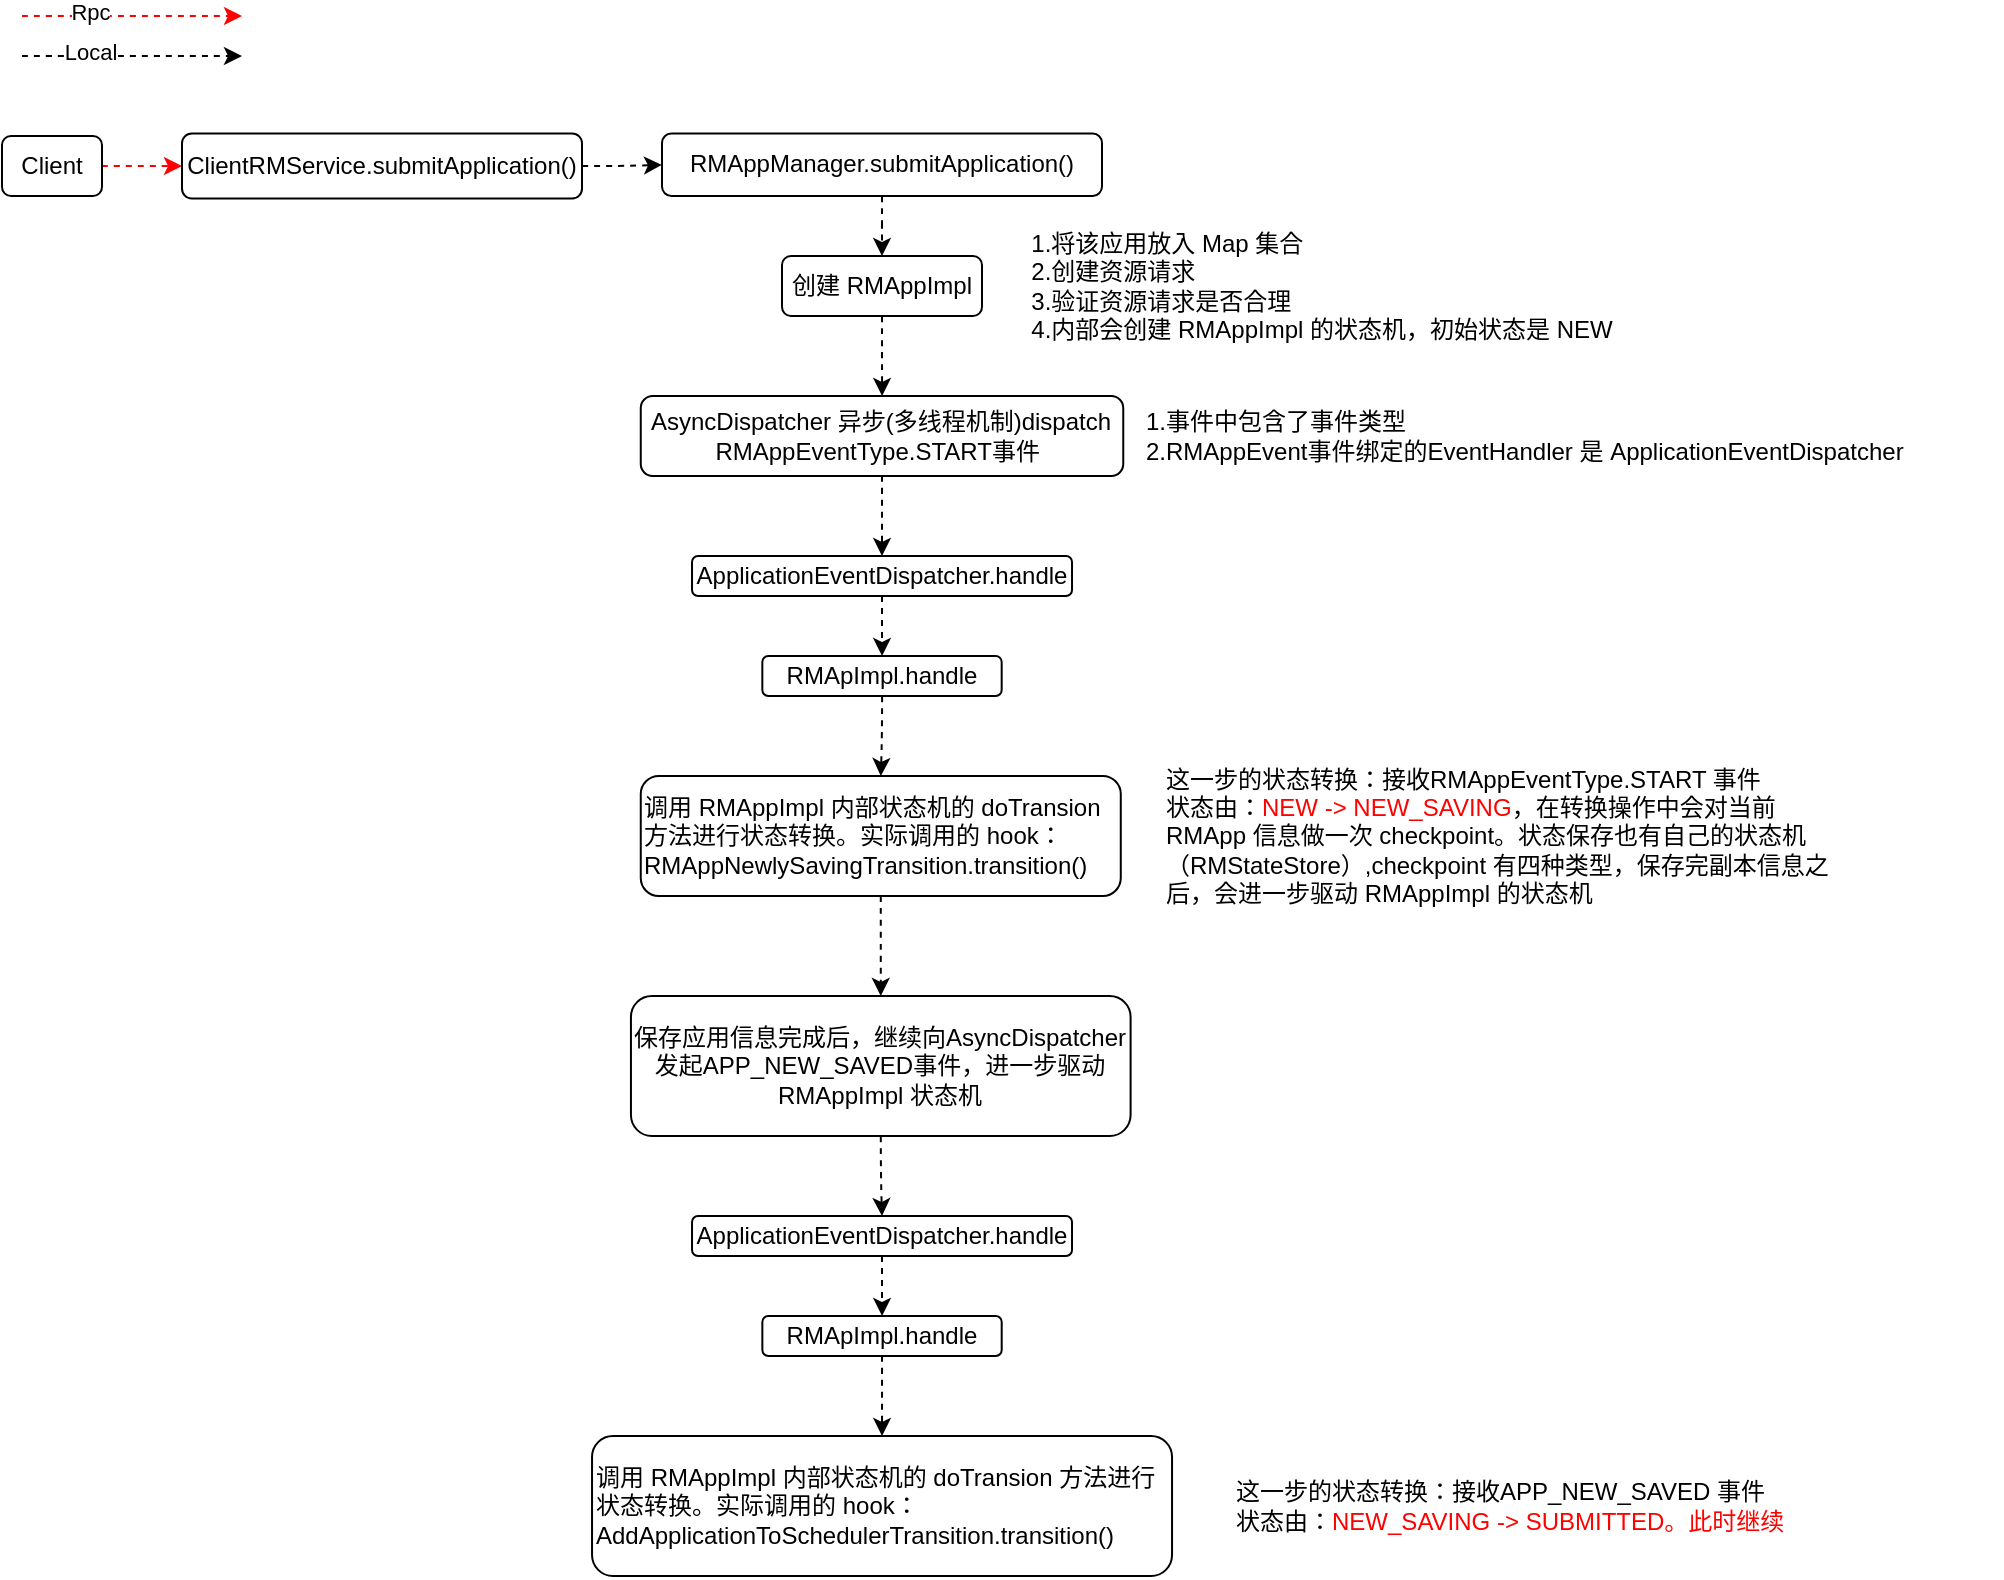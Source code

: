 <mxfile version="13.10.4" type="github" pages="2">
  <diagram id="ADyf2BumLdzopdTtbGqv" name="Page-1">
    <mxGraphModel dx="783" dy="431" grid="1" gridSize="10" guides="1" tooltips="1" connect="1" arrows="1" fold="1" page="1" pageScale="1" pageWidth="827" pageHeight="1169" math="0" shadow="0">
      <root>
        <mxCell id="0" />
        <mxCell id="1" parent="0" />
        <mxCell id="yNt7iZRtLh1xZD_xEbhY-1" value="" style="endArrow=classic;html=1;dashed=1;strokeColor=#FF0000;curved=1;" parent="1" edge="1">
          <mxGeometry width="50" height="50" relative="1" as="geometry">
            <mxPoint x="60" y="60" as="sourcePoint" />
            <mxPoint x="170" y="60" as="targetPoint" />
          </mxGeometry>
        </mxCell>
        <mxCell id="yNt7iZRtLh1xZD_xEbhY-4" value="Rpc" style="edgeLabel;html=1;align=center;verticalAlign=middle;resizable=0;points=[];" parent="yNt7iZRtLh1xZD_xEbhY-1" vertex="1" connectable="0">
          <mxGeometry x="-0.382" y="2" relative="1" as="geometry">
            <mxPoint as="offset" />
          </mxGeometry>
        </mxCell>
        <mxCell id="yNt7iZRtLh1xZD_xEbhY-8" style="edgeStyle=orthogonalEdgeStyle;curved=1;orthogonalLoop=1;jettySize=auto;html=1;exitX=1;exitY=0.5;exitDx=0;exitDy=0;entryX=0;entryY=0.5;entryDx=0;entryDy=0;dashed=1;strokeColor=#FF0000;" parent="1" source="yNt7iZRtLh1xZD_xEbhY-2" target="yNt7iZRtLh1xZD_xEbhY-3" edge="1">
          <mxGeometry relative="1" as="geometry" />
        </mxCell>
        <mxCell id="yNt7iZRtLh1xZD_xEbhY-2" value="Client" style="rounded=1;whiteSpace=wrap;html=1;" parent="1" vertex="1">
          <mxGeometry x="50" y="120" width="50" height="30" as="geometry" />
        </mxCell>
        <mxCell id="yNt7iZRtLh1xZD_xEbhY-10" style="edgeStyle=orthogonalEdgeStyle;curved=1;orthogonalLoop=1;jettySize=auto;html=1;dashed=1;strokeColor=#000000;" parent="1" source="yNt7iZRtLh1xZD_xEbhY-3" target="yNt7iZRtLh1xZD_xEbhY-11" edge="1">
          <mxGeometry relative="1" as="geometry">
            <mxPoint x="500" y="135" as="targetPoint" />
          </mxGeometry>
        </mxCell>
        <mxCell id="yNt7iZRtLh1xZD_xEbhY-3" value="ClientRMService.submitApplication()" style="rounded=1;whiteSpace=wrap;html=1;" parent="1" vertex="1">
          <mxGeometry x="140" y="118.75" width="200" height="32.5" as="geometry" />
        </mxCell>
        <mxCell id="yNt7iZRtLh1xZD_xEbhY-6" value="" style="endArrow=classic;html=1;dashed=1;curved=1;" parent="1" edge="1">
          <mxGeometry width="50" height="50" relative="1" as="geometry">
            <mxPoint x="60" y="80" as="sourcePoint" />
            <mxPoint x="170" y="80" as="targetPoint" />
          </mxGeometry>
        </mxCell>
        <mxCell id="yNt7iZRtLh1xZD_xEbhY-7" value="Local" style="edgeLabel;html=1;align=center;verticalAlign=middle;resizable=0;points=[];" parent="yNt7iZRtLh1xZD_xEbhY-6" vertex="1" connectable="0">
          <mxGeometry x="-0.382" y="2" relative="1" as="geometry">
            <mxPoint as="offset" />
          </mxGeometry>
        </mxCell>
        <mxCell id="yNt7iZRtLh1xZD_xEbhY-12" style="edgeStyle=orthogonalEdgeStyle;curved=1;orthogonalLoop=1;jettySize=auto;html=1;dashed=1;strokeColor=#000000;" parent="1" source="yNt7iZRtLh1xZD_xEbhY-11" target="yNt7iZRtLh1xZD_xEbhY-13" edge="1">
          <mxGeometry relative="1" as="geometry">
            <mxPoint x="490" y="220" as="targetPoint" />
          </mxGeometry>
        </mxCell>
        <mxCell id="yNt7iZRtLh1xZD_xEbhY-11" value="RMAppManager.submitApplication()" style="rounded=1;whiteSpace=wrap;html=1;" parent="1" vertex="1">
          <mxGeometry x="380" y="118.75" width="220" height="31.25" as="geometry" />
        </mxCell>
        <mxCell id="yNt7iZRtLh1xZD_xEbhY-19" style="edgeStyle=orthogonalEdgeStyle;curved=1;orthogonalLoop=1;jettySize=auto;html=1;dashed=1;strokeColor=#000000;" parent="1" source="yNt7iZRtLh1xZD_xEbhY-13" target="yNt7iZRtLh1xZD_xEbhY-17" edge="1">
          <mxGeometry relative="1" as="geometry" />
        </mxCell>
        <mxCell id="yNt7iZRtLh1xZD_xEbhY-13" value="创建 RMAppImpl" style="rounded=1;whiteSpace=wrap;html=1;" parent="1" vertex="1">
          <mxGeometry x="440" y="180" width="100" height="30" as="geometry" />
        </mxCell>
        <mxCell id="yNt7iZRtLh1xZD_xEbhY-14" value="&lt;div style=&quot;text-align: left&quot;&gt;&lt;div&gt;1.将该应用放入 Map 集合&lt;/div&gt;&lt;div&gt;2.创建资源请求&lt;/div&gt;&lt;div&gt;3.验证资源请求是否合理&lt;/div&gt;&lt;div&gt;4.内部会创建 RMAppImpl 的状态机，初始状态是 NEW&lt;/div&gt;&lt;/div&gt;" style="text;html=1;strokeColor=none;fillColor=none;align=center;verticalAlign=middle;whiteSpace=wrap;rounded=0;" parent="1" vertex="1">
          <mxGeometry x="549.84" y="165" width="320.16" height="60" as="geometry" />
        </mxCell>
        <mxCell id="yNt7iZRtLh1xZD_xEbhY-21" style="edgeStyle=orthogonalEdgeStyle;curved=1;orthogonalLoop=1;jettySize=auto;html=1;exitX=0.5;exitY=1;exitDx=0;exitDy=0;dashed=1;strokeColor=#000000;" parent="1" source="yNt7iZRtLh1xZD_xEbhY-17" target="yNt7iZRtLh1xZD_xEbhY-22" edge="1">
          <mxGeometry relative="1" as="geometry">
            <mxPoint x="490.333" y="340" as="targetPoint" />
          </mxGeometry>
        </mxCell>
        <mxCell id="yNt7iZRtLh1xZD_xEbhY-17" value="AsyncDispatcher 异步(多线程机制)dispatch RMAppEventType.START事件&amp;nbsp;" style="rounded=1;whiteSpace=wrap;html=1;" parent="1" vertex="1">
          <mxGeometry x="369.38" y="250" width="241.25" height="40" as="geometry" />
        </mxCell>
        <mxCell id="yNt7iZRtLh1xZD_xEbhY-20" value="1.事件中包含了事件类型&lt;br&gt;2.RMAppEvent事件绑定的EventHandler 是 ApplicationEventDispatcher" style="text;html=1;strokeColor=none;fillColor=none;align=left;verticalAlign=middle;whiteSpace=wrap;rounded=0;" parent="1" vertex="1">
          <mxGeometry x="620" y="250" width="430" height="40" as="geometry" />
        </mxCell>
        <mxCell id="yNt7iZRtLh1xZD_xEbhY-23" style="edgeStyle=orthogonalEdgeStyle;curved=1;orthogonalLoop=1;jettySize=auto;html=1;exitX=0.5;exitY=1;exitDx=0;exitDy=0;dashed=1;strokeColor=#000000;" parent="1" source="yNt7iZRtLh1xZD_xEbhY-22" target="yNt7iZRtLh1xZD_xEbhY-24" edge="1">
          <mxGeometry relative="1" as="geometry">
            <mxPoint x="490.333" y="400" as="targetPoint" />
          </mxGeometry>
        </mxCell>
        <mxCell id="yNt7iZRtLh1xZD_xEbhY-22" value="ApplicationEventDispatcher.handle" style="rounded=1;whiteSpace=wrap;html=1;" parent="1" vertex="1">
          <mxGeometry x="395.01" y="330" width="190" height="20" as="geometry" />
        </mxCell>
        <mxCell id="yNt7iZRtLh1xZD_xEbhY-25" style="edgeStyle=orthogonalEdgeStyle;curved=1;orthogonalLoop=1;jettySize=auto;html=1;dashed=1;strokeColor=#000000;" parent="1" source="yNt7iZRtLh1xZD_xEbhY-24" target="yNt7iZRtLh1xZD_xEbhY-26" edge="1">
          <mxGeometry relative="1" as="geometry">
            <mxPoint x="490.005" y="440" as="targetPoint" />
          </mxGeometry>
        </mxCell>
        <mxCell id="yNt7iZRtLh1xZD_xEbhY-24" value="RMApImpl.handle" style="rounded=1;whiteSpace=wrap;html=1;" parent="1" vertex="1">
          <mxGeometry x="430.17" y="380" width="119.67" height="20" as="geometry" />
        </mxCell>
        <mxCell id="hI8e0pMCcGRfKH6Qq3i_-4" style="edgeStyle=orthogonalEdgeStyle;curved=1;orthogonalLoop=1;jettySize=auto;html=1;entryX=0.5;entryY=0;entryDx=0;entryDy=0;dashed=1;strokeColor=#000000;" edge="1" parent="1" source="yNt7iZRtLh1xZD_xEbhY-26" target="hI8e0pMCcGRfKH6Qq3i_-2">
          <mxGeometry relative="1" as="geometry" />
        </mxCell>
        <mxCell id="yNt7iZRtLh1xZD_xEbhY-26" value="&lt;div&gt;&lt;span&gt;调用 RMAppImpl 内部状态机的 doTransion 方法进行状态转换。&lt;/span&gt;&lt;span&gt;实际调用的 hook：RMAppNewlySavingTransition.transition()&lt;/span&gt;&lt;/div&gt;" style="rounded=1;whiteSpace=wrap;html=1;align=left;" parent="1" vertex="1">
          <mxGeometry x="369.38" y="440" width="240.01" height="60" as="geometry" />
        </mxCell>
        <mxCell id="yNt7iZRtLh1xZD_xEbhY-27" value="这一步的状态转换：接收RMAppEventType.START 事件&lt;br&gt;状态由：&lt;font color=&quot;#ff0000&quot;&gt;NEW -&amp;gt; NEW_SAVING&lt;/font&gt;，在转换操作中会对当前 RMApp 信息做一次 checkpoint。状态保存也有自己的状态机（RMStateStore）,checkpoint 有四种类型，保存完副本信息之后，会进一步驱动 RMAppImpl 的状态机" style="text;html=1;strokeColor=none;fillColor=none;align=left;verticalAlign=middle;whiteSpace=wrap;rounded=0;" parent="1" vertex="1">
          <mxGeometry x="630" y="430" width="340" height="80" as="geometry" />
        </mxCell>
        <mxCell id="hI8e0pMCcGRfKH6Qq3i_-8" style="edgeStyle=orthogonalEdgeStyle;curved=1;orthogonalLoop=1;jettySize=auto;html=1;dashed=1;strokeColor=#000000;" edge="1" parent="1" source="hI8e0pMCcGRfKH6Qq3i_-2" target="hI8e0pMCcGRfKH6Qq3i_-6">
          <mxGeometry relative="1" as="geometry" />
        </mxCell>
        <mxCell id="hI8e0pMCcGRfKH6Qq3i_-2" value="保存应用信息完成后，继续向AsyncDispatcher 发起APP_NEW_SAVED事件，进一步驱动 RMAppImpl 状态机" style="rounded=1;whiteSpace=wrap;html=1;" vertex="1" parent="1">
          <mxGeometry x="364.47" y="550" width="249.83" height="70" as="geometry" />
        </mxCell>
        <mxCell id="hI8e0pMCcGRfKH6Qq3i_-9" style="edgeStyle=orthogonalEdgeStyle;curved=1;orthogonalLoop=1;jettySize=auto;html=1;exitX=0.5;exitY=1;exitDx=0;exitDy=0;dashed=1;strokeColor=#000000;" edge="1" parent="1" source="hI8e0pMCcGRfKH6Qq3i_-6" target="hI8e0pMCcGRfKH6Qq3i_-7">
          <mxGeometry relative="1" as="geometry" />
        </mxCell>
        <mxCell id="hI8e0pMCcGRfKH6Qq3i_-6" value="ApplicationEventDispatcher.handle" style="rounded=1;whiteSpace=wrap;html=1;" vertex="1" parent="1">
          <mxGeometry x="395.01" y="660" width="190" height="20" as="geometry" />
        </mxCell>
        <mxCell id="hI8e0pMCcGRfKH6Qq3i_-12" style="edgeStyle=orthogonalEdgeStyle;curved=1;orthogonalLoop=1;jettySize=auto;html=1;exitX=0.5;exitY=1;exitDx=0;exitDy=0;entryX=0.5;entryY=0;entryDx=0;entryDy=0;dashed=1;strokeColor=#000000;" edge="1" parent="1" source="hI8e0pMCcGRfKH6Qq3i_-7" target="hI8e0pMCcGRfKH6Qq3i_-11">
          <mxGeometry relative="1" as="geometry" />
        </mxCell>
        <mxCell id="hI8e0pMCcGRfKH6Qq3i_-7" value="RMApImpl.handle" style="rounded=1;whiteSpace=wrap;html=1;" vertex="1" parent="1">
          <mxGeometry x="430.18" y="710" width="119.67" height="20" as="geometry" />
        </mxCell>
        <mxCell id="hI8e0pMCcGRfKH6Qq3i_-11" value="&lt;div&gt;&lt;span&gt;调用 RMAppImpl 内部状态机的 doTransion 方法进行状态转换。&lt;/span&gt;&lt;span&gt;实际调用的 hook：&lt;/span&gt;&lt;/div&gt;AddApplicationToSchedulerTransition.transition()" style="rounded=1;whiteSpace=wrap;html=1;align=left;" vertex="1" parent="1">
          <mxGeometry x="345.02" y="770" width="290" height="70" as="geometry" />
        </mxCell>
        <mxCell id="hI8e0pMCcGRfKH6Qq3i_-13" value="这一步的状态转换：接收&lt;span style=&quot;text-align: center&quot;&gt;APP_NEW_SAVED&lt;/span&gt;&amp;nbsp;事件&lt;br&gt;状态由：&lt;font color=&quot;#ff0000&quot;&gt;NEW_SAVING -&amp;gt; SUBMITTED。此时继续&lt;/font&gt;" style="text;html=1;strokeColor=none;fillColor=none;align=left;verticalAlign=middle;whiteSpace=wrap;rounded=0;" vertex="1" parent="1">
          <mxGeometry x="665" y="785" width="305" height="40" as="geometry" />
        </mxCell>
      </root>
    </mxGraphModel>
  </diagram>
  <diagram id="XnYNndNCFGSMYNIC9lYN" name="Page-2">
    <mxGraphModel dx="783" dy="465" grid="1" gridSize="10" guides="1" tooltips="1" connect="1" arrows="1" fold="1" page="1" pageScale="1" pageWidth="827" pageHeight="1169" math="0" shadow="0">
      <root>
        <mxCell id="aZMeeBP6NVpgLK66qUjC-0" />
        <mxCell id="aZMeeBP6NVpgLK66qUjC-1" parent="aZMeeBP6NVpgLK66qUjC-0" />
        <mxCell id="v3Vh2EvOcKdoonj9j3Pa-0" value="" style="endArrow=classic;html=1;dashed=1;strokeColor=#FF0000;curved=1;" edge="1" parent="aZMeeBP6NVpgLK66qUjC-1">
          <mxGeometry width="50" height="50" relative="1" as="geometry">
            <mxPoint x="60" y="60" as="sourcePoint" />
            <mxPoint x="170" y="60" as="targetPoint" />
          </mxGeometry>
        </mxCell>
        <mxCell id="v3Vh2EvOcKdoonj9j3Pa-1" value="Rpc" style="edgeLabel;html=1;align=center;verticalAlign=middle;resizable=0;points=[];" vertex="1" connectable="0" parent="v3Vh2EvOcKdoonj9j3Pa-0">
          <mxGeometry x="-0.382" y="2" relative="1" as="geometry">
            <mxPoint as="offset" />
          </mxGeometry>
        </mxCell>
        <mxCell id="v3Vh2EvOcKdoonj9j3Pa-2" style="edgeStyle=orthogonalEdgeStyle;curved=1;orthogonalLoop=1;jettySize=auto;html=1;exitX=1;exitY=0.5;exitDx=0;exitDy=0;entryX=0;entryY=0.5;entryDx=0;entryDy=0;dashed=1;strokeColor=#FF0000;" edge="1" parent="aZMeeBP6NVpgLK66qUjC-1" source="v3Vh2EvOcKdoonj9j3Pa-3" target="v3Vh2EvOcKdoonj9j3Pa-5">
          <mxGeometry relative="1" as="geometry" />
        </mxCell>
        <mxCell id="v3Vh2EvOcKdoonj9j3Pa-3" value="Client" style="rounded=1;whiteSpace=wrap;html=1;" vertex="1" parent="aZMeeBP6NVpgLK66qUjC-1">
          <mxGeometry x="30" y="455" width="50" height="30" as="geometry" />
        </mxCell>
        <mxCell id="v3Vh2EvOcKdoonj9j3Pa-32" style="edgeStyle=orthogonalEdgeStyle;curved=1;orthogonalLoop=1;jettySize=auto;html=1;exitX=1;exitY=0.5;exitDx=0;exitDy=0;entryX=0;entryY=0.5;entryDx=0;entryDy=0;dashed=1;" edge="1" parent="aZMeeBP6NVpgLK66qUjC-1" source="v3Vh2EvOcKdoonj9j3Pa-5" target="v3Vh2EvOcKdoonj9j3Pa-9">
          <mxGeometry relative="1" as="geometry" />
        </mxCell>
        <mxCell id="v3Vh2EvOcKdoonj9j3Pa-5" value="ClientRMService.submitApplication()" style="rounded=1;whiteSpace=wrap;html=1;" vertex="1" parent="aZMeeBP6NVpgLK66qUjC-1">
          <mxGeometry x="120" y="453.75" width="200" height="32.5" as="geometry" />
        </mxCell>
        <mxCell id="v3Vh2EvOcKdoonj9j3Pa-6" value="" style="endArrow=classic;html=1;dashed=1;curved=1;" edge="1" parent="aZMeeBP6NVpgLK66qUjC-1">
          <mxGeometry width="50" height="50" relative="1" as="geometry">
            <mxPoint x="60" y="80" as="sourcePoint" />
            <mxPoint x="170" y="80" as="targetPoint" />
          </mxGeometry>
        </mxCell>
        <mxCell id="v3Vh2EvOcKdoonj9j3Pa-7" value="Local" style="edgeLabel;html=1;align=center;verticalAlign=middle;resizable=0;points=[];" vertex="1" connectable="0" parent="v3Vh2EvOcKdoonj9j3Pa-6">
          <mxGeometry x="-0.382" y="2" relative="1" as="geometry">
            <mxPoint as="offset" />
          </mxGeometry>
        </mxCell>
        <mxCell id="v3Vh2EvOcKdoonj9j3Pa-45" style="edgeStyle=orthogonalEdgeStyle;curved=1;orthogonalLoop=1;jettySize=auto;html=1;exitX=1;exitY=0.5;exitDx=0;exitDy=0;dashed=1;strokeColor=#000000;" edge="1" parent="aZMeeBP6NVpgLK66qUjC-1" source="v3Vh2EvOcKdoonj9j3Pa-9" target="v3Vh2EvOcKdoonj9j3Pa-43">
          <mxGeometry relative="1" as="geometry" />
        </mxCell>
        <mxCell id="v3Vh2EvOcKdoonj9j3Pa-9" value="RMAppManager.submitApplication()" style="rounded=1;whiteSpace=wrap;html=1;" vertex="1" parent="aZMeeBP6NVpgLK66qUjC-1">
          <mxGeometry x="380.01" y="453.75" width="220" height="31.25" as="geometry" />
        </mxCell>
        <mxCell id="v3Vh2EvOcKdoonj9j3Pa-57" style="edgeStyle=orthogonalEdgeStyle;curved=1;orthogonalLoop=1;jettySize=auto;html=1;entryX=0.5;entryY=0;entryDx=0;entryDy=0;dashed=1;strokeColor=#000000;" edge="1" parent="aZMeeBP6NVpgLK66qUjC-1" source="v3Vh2EvOcKdoonj9j3Pa-12" target="v3Vh2EvOcKdoonj9j3Pa-52">
          <mxGeometry relative="1" as="geometry" />
        </mxCell>
        <mxCell id="v3Vh2EvOcKdoonj9j3Pa-12" value="&lt;div style=&quot;text-align: left&quot;&gt;&lt;div&gt;1.将该应用放入 Map 集合&lt;/div&gt;&lt;div&gt;2.创建资源请求&lt;/div&gt;&lt;div&gt;3.验证资源请求是否合理&lt;/div&gt;&lt;div&gt;4.内部会创建 RMAppImpl 的状态机，初始状态是 &lt;font color=&quot;#ff0000&quot;&gt;NEW&lt;/font&gt;&lt;/div&gt;&lt;/div&gt;" style="text;html=1;fillColor=none;align=center;verticalAlign=middle;whiteSpace=wrap;rounded=0;dashed=1;strokeColor=#000000;" vertex="1" parent="aZMeeBP6NVpgLK66qUjC-1">
          <mxGeometry x="679.92" y="250" width="320.16" height="60" as="geometry" />
        </mxCell>
        <mxCell id="v3Vh2EvOcKdoonj9j3Pa-22" value="接收：RMAppEventType.START 事件&lt;br&gt;状态：&lt;font color=&quot;#ff0000&quot;&gt;NEW -&amp;gt; NEW_SAVING&lt;/font&gt;" style="text;html=1;fillColor=none;align=left;verticalAlign=middle;whiteSpace=wrap;rounded=0;strokeColor=#000000;dashed=1;" vertex="1" parent="aZMeeBP6NVpgLK66qUjC-1">
          <mxGeometry x="1132.49" y="810" width="207.51" height="40" as="geometry" />
        </mxCell>
        <mxCell id="v3Vh2EvOcKdoonj9j3Pa-30" value="接收：&lt;span style=&quot;text-align: center&quot;&gt;APP_NEW_SAVED&lt;/span&gt;&amp;nbsp;事件&lt;br&gt;状态：&lt;font color=&quot;#ff0000&quot;&gt;NEW_SAVING -&amp;gt; SUBMITTED&lt;/font&gt;" style="text;html=1;fillColor=none;align=left;verticalAlign=middle;whiteSpace=wrap;rounded=0;strokeColor=#000000;dashed=1;" vertex="1" parent="aZMeeBP6NVpgLK66qUjC-1">
          <mxGeometry x="1153.75" y="1045" width="225" height="40" as="geometry" />
        </mxCell>
        <mxCell id="v3Vh2EvOcKdoonj9j3Pa-15" value="1.用事件包装事件类型&lt;br&gt;2.RMAppEvent事件绑定的EventHandler 是 ApplicationEventDispatcher&lt;br&gt;3.this.rmContext.getDispatcher()得到的是一个 RM 全局的异步(队列+线程)事件分发器。" style="text;html=1;fillColor=none;align=left;verticalAlign=middle;whiteSpace=wrap;rounded=0;strokeColor=#000000;dashed=1;" vertex="1" parent="aZMeeBP6NVpgLK66qUjC-1">
          <mxGeometry x="844.99" y="470" width="470" height="55" as="geometry" />
        </mxCell>
        <mxCell id="v3Vh2EvOcKdoonj9j3Pa-43" value="" style="shape=curlyBracket;whiteSpace=wrap;html=1;rounded=1;shadow=1;glass=1;" vertex="1" parent="aZMeeBP6NVpgLK66qUjC-1">
          <mxGeometry x="640" y="345" width="20" height="250" as="geometry" />
        </mxCell>
        <mxCell id="v3Vh2EvOcKdoonj9j3Pa-52" value="1.RMAppImpl application = createAndPopulateNewRMApp()&amp;nbsp;" style="rounded=0;whiteSpace=wrap;html=1;shadow=0;glass=0;align=left;" vertex="1" parent="aZMeeBP6NVpgLK66qUjC-1">
          <mxGeometry x="670" y="360" width="340" height="40" as="geometry" />
        </mxCell>
        <mxCell id="lRH3pvCeXeyjdBcsUGSI-4" style="edgeStyle=orthogonalEdgeStyle;curved=1;orthogonalLoop=1;jettySize=auto;html=1;dashed=1;strokeColor=#000000;" edge="1" parent="aZMeeBP6NVpgLK66qUjC-1" source="v3Vh2EvOcKdoonj9j3Pa-55" target="lRH3pvCeXeyjdBcsUGSI-3">
          <mxGeometry relative="1" as="geometry" />
        </mxCell>
        <mxCell id="v3Vh2EvOcKdoonj9j3Pa-55" value="2.&amp;nbsp;this.rmContext.getDispatcher().getEventHandler() .handle(new RMAppEvent(applicationId, RMAppEventType.START))" style="rounded=0;whiteSpace=wrap;html=1;shadow=0;glass=0;align=left;" vertex="1" parent="aZMeeBP6NVpgLK66qUjC-1">
          <mxGeometry x="664.99" y="540" width="650" height="40" as="geometry" />
        </mxCell>
        <mxCell id="lRH3pvCeXeyjdBcsUGSI-7" style="edgeStyle=orthogonalEdgeStyle;curved=1;orthogonalLoop=1;jettySize=auto;html=1;exitX=0.5;exitY=1;exitDx=0;exitDy=0;dashed=1;strokeColor=#000000;entryX=0.5;entryY=0;entryDx=0;entryDy=0;" edge="1" parent="aZMeeBP6NVpgLK66qUjC-1" source="lRH3pvCeXeyjdBcsUGSI-3" target="lRH3pvCeXeyjdBcsUGSI-8">
          <mxGeometry relative="1" as="geometry">
            <mxPoint x="990" y="680" as="targetPoint" />
          </mxGeometry>
        </mxCell>
        <mxCell id="lRH3pvCeXeyjdBcsUGSI-3" value="&lt;span style=&quot;text-align: left&quot;&gt;ApplicationEventDispatcher.handle(&lt;/span&gt;&lt;span style=&quot;text-align: left&quot;&gt;new RMAppEvent(applicationId, RMAppEventType.START)&lt;/span&gt;&lt;span style=&quot;text-align: left&quot;&gt;&lt;br&gt;&lt;/span&gt;" style="rounded=1;whiteSpace=wrap;html=1;shadow=0;glass=0;strokeColor=#000000;" vertex="1" parent="aZMeeBP6NVpgLK66qUjC-1">
          <mxGeometry x="734.99" y="620" width="510.01" height="30" as="geometry" />
        </mxCell>
        <mxCell id="lRH3pvCeXeyjdBcsUGSI-10" style="edgeStyle=orthogonalEdgeStyle;curved=1;orthogonalLoop=1;jettySize=auto;html=1;exitX=0.5;exitY=1;exitDx=0;exitDy=0;dashed=1;strokeColor=#000000;" edge="1" parent="aZMeeBP6NVpgLK66qUjC-1" source="lRH3pvCeXeyjdBcsUGSI-8" target="lRH3pvCeXeyjdBcsUGSI-9">
          <mxGeometry relative="1" as="geometry" />
        </mxCell>
        <mxCell id="lRH3pvCeXeyjdBcsUGSI-8" value="RMApImpl.handle(&lt;span style=&quot;text-align: left&quot;&gt;new RMAppEvent(applicationId, RMAppEventType.START)&lt;/span&gt;" style="rounded=1;whiteSpace=wrap;html=1;" vertex="1" parent="aZMeeBP6NVpgLK66qUjC-1">
          <mxGeometry x="774.99" y="690" width="430" height="30" as="geometry" />
        </mxCell>
        <mxCell id="lRH3pvCeXeyjdBcsUGSI-13" style="edgeStyle=orthogonalEdgeStyle;curved=1;orthogonalLoop=1;jettySize=auto;html=1;exitX=0.5;exitY=1;exitDx=0;exitDy=0;entryX=0.5;entryY=0;entryDx=0;entryDy=0;dashed=1;strokeColor=#000000;" edge="1" parent="aZMeeBP6NVpgLK66qUjC-1" source="lRH3pvCeXeyjdBcsUGSI-9" target="lRH3pvCeXeyjdBcsUGSI-11">
          <mxGeometry relative="1" as="geometry" />
        </mxCell>
        <mxCell id="lRH3pvCeXeyjdBcsUGSI-9" value="RMApImpl.stateMachine.doTransition(event.getType(), event)" style="rounded=1;whiteSpace=wrap;html=1;shadow=0;glass=0;strokeColor=#000000;" vertex="1" parent="aZMeeBP6NVpgLK66qUjC-1">
          <mxGeometry x="817.48" y="750" width="345.01" height="30" as="geometry" />
        </mxCell>
        <mxCell id="lRH3pvCeXeyjdBcsUGSI-15" style="edgeStyle=orthogonalEdgeStyle;curved=1;orthogonalLoop=1;jettySize=auto;html=1;exitX=0.5;exitY=1;exitDx=0;exitDy=0;entryX=0.5;entryY=0;entryDx=0;entryDy=0;dashed=1;strokeColor=#000000;" edge="1" parent="aZMeeBP6NVpgLK66qUjC-1" source="lRH3pvCeXeyjdBcsUGSI-11" target="lRH3pvCeXeyjdBcsUGSI-14">
          <mxGeometry relative="1" as="geometry" />
        </mxCell>
        <mxCell id="lRH3pvCeXeyjdBcsUGSI-11" value="RMAppNewlySavingTransition.transition()" style="rounded=1;whiteSpace=wrap;html=1;shadow=0;glass=0;strokeColor=#000000;" vertex="1" parent="aZMeeBP6NVpgLK66qUjC-1">
          <mxGeometry x="869.99" y="815" width="240" height="30" as="geometry" />
        </mxCell>
        <mxCell id="lRH3pvCeXeyjdBcsUGSI-19" style="edgeStyle=orthogonalEdgeStyle;curved=1;orthogonalLoop=1;jettySize=auto;html=1;exitX=0.5;exitY=1;exitDx=0;exitDy=0;entryX=0.467;entryY=0.025;entryDx=0;entryDy=0;entryPerimeter=0;dashed=1;strokeColor=#000000;" edge="1" parent="aZMeeBP6NVpgLK66qUjC-1" source="lRH3pvCeXeyjdBcsUGSI-14" target="lRH3pvCeXeyjdBcsUGSI-18">
          <mxGeometry relative="1" as="geometry" />
        </mxCell>
        <mxCell id="lRH3pvCeXeyjdBcsUGSI-20" value="发出&lt;span style=&quot;font-size: 12px ; text-align: left ; background-color: rgb(248 , 249 , 250)&quot;&gt;RMAppEventType APP_NEW_SAVED事件&lt;/span&gt;" style="edgeLabel;html=1;align=center;verticalAlign=middle;resizable=0;points=[];" vertex="1" connectable="0" parent="lRH3pvCeXeyjdBcsUGSI-19">
          <mxGeometry x="-0.326" y="1" relative="1" as="geometry">
            <mxPoint x="-1.01" y="9" as="offset" />
          </mxGeometry>
        </mxCell>
        <mxCell id="lRH3pvCeXeyjdBcsUGSI-14" value="app.rmContext.getStateStore().storeNewApplication(app)" style="rounded=1;whiteSpace=wrap;html=1;shadow=0;glass=0;strokeColor=#000000;" vertex="1" parent="aZMeeBP6NVpgLK66qUjC-1">
          <mxGeometry x="826.23" y="880" width="327.52" height="30" as="geometry" />
        </mxCell>
        <mxCell id="lRH3pvCeXeyjdBcsUGSI-16" value="1.对 App 信息做 CheckPoint，用于恢复应用(有四种方式，有自己对应的状态机)&lt;br&gt;2.操作完成之后，向全局事件分发器发出RMAppEventType APP_NEW_SAVED事件" style="text;html=1;fillColor=none;align=left;verticalAlign=middle;whiteSpace=wrap;rounded=0;shadow=0;glass=0;strokeColor=#000000;dashed=1;" vertex="1" parent="aZMeeBP6NVpgLK66qUjC-1">
          <mxGeometry x="1170" y="875" width="460" height="40" as="geometry" />
        </mxCell>
        <mxCell id="lRH3pvCeXeyjdBcsUGSI-23" style="edgeStyle=orthogonalEdgeStyle;curved=1;orthogonalLoop=1;jettySize=auto;html=1;exitX=0.5;exitY=1;exitDx=0;exitDy=0;dashed=1;strokeColor=#000000;" edge="1" parent="aZMeeBP6NVpgLK66qUjC-1" source="lRH3pvCeXeyjdBcsUGSI-18" target="lRH3pvCeXeyjdBcsUGSI-22">
          <mxGeometry relative="1" as="geometry" />
        </mxCell>
        <mxCell id="lRH3pvCeXeyjdBcsUGSI-18" value="进一步驱动RMAppImpl 状态机" style="rounded=1;whiteSpace=wrap;html=1;shadow=0;glass=0;strokeColor=#000000;" vertex="1" parent="aZMeeBP6NVpgLK66qUjC-1">
          <mxGeometry x="904.99" y="980" width="170" height="30" as="geometry" />
        </mxCell>
        <mxCell id="lRH3pvCeXeyjdBcsUGSI-25" style="edgeStyle=orthogonalEdgeStyle;curved=1;orthogonalLoop=1;jettySize=auto;html=1;exitX=0.5;exitY=1;exitDx=0;exitDy=0;entryX=0.5;entryY=0;entryDx=0;entryDy=0;dashed=1;strokeColor=#000000;" edge="1" parent="aZMeeBP6NVpgLK66qUjC-1" source="lRH3pvCeXeyjdBcsUGSI-22" target="lRH3pvCeXeyjdBcsUGSI-24">
          <mxGeometry relative="1" as="geometry" />
        </mxCell>
        <mxCell id="lRH3pvCeXeyjdBcsUGSI-22" value="&lt;span style=&quot;text-align: left&quot;&gt;AddApplicationToSchedulerTransition.transition()&lt;/span&gt;" style="rounded=1;whiteSpace=wrap;html=1;shadow=0;glass=0;strokeColor=#000000;" vertex="1" parent="aZMeeBP6NVpgLK66qUjC-1">
          <mxGeometry x="849.99" y="1050" width="280.01" height="30" as="geometry" />
        </mxCell>
        <mxCell id="lRH3pvCeXeyjdBcsUGSI-28" style="edgeStyle=orthogonalEdgeStyle;curved=1;orthogonalLoop=1;jettySize=auto;html=1;exitX=0.5;exitY=1;exitDx=0;exitDy=0;entryX=0.5;entryY=0;entryDx=0;entryDy=0;dashed=1;strokeColor=#000000;" edge="1" parent="aZMeeBP6NVpgLK66qUjC-1" source="lRH3pvCeXeyjdBcsUGSI-24" target="lRH3pvCeXeyjdBcsUGSI-27">
          <mxGeometry relative="1" as="geometry" />
        </mxCell>
        <mxCell id="lRH3pvCeXeyjdBcsUGSI-24" value="app.handler.handle(new AppAddedSchedulerEvent())" style="rounded=1;whiteSpace=wrap;html=1;shadow=0;glass=0;strokeColor=#000000;" vertex="1" parent="aZMeeBP6NVpgLK66qUjC-1">
          <mxGeometry x="839.99" y="1129" width="300" height="40" as="geometry" />
        </mxCell>
        <mxCell id="lRH3pvCeXeyjdBcsUGSI-26" value="1. AppAddedSchedulerEvent实际内部是SchedulerEventType.APP_ADDED类型&lt;br&gt;2. SchedulerEvent与SchedulerEventDispatcher绑定&lt;br&gt;3.&amp;nbsp;&lt;font color=&quot;#ff0000&quot;&gt;SchedulerEventDispatcher类似全局 dispatcher(队列+线程)&lt;/font&gt;" style="text;html=1;fillColor=none;align=left;verticalAlign=middle;whiteSpace=wrap;rounded=0;shadow=0;glass=0;strokeColor=#000000;dashed=1;" vertex="1" parent="aZMeeBP6NVpgLK66qUjC-1">
          <mxGeometry x="1162.49" y="1119" width="447.51" height="50" as="geometry" />
        </mxCell>
        <mxCell id="lRH3pvCeXeyjdBcsUGSI-37" value="" style="edgeStyle=orthogonalEdgeStyle;curved=1;orthogonalLoop=1;jettySize=auto;html=1;dashed=1;strokeColor=#000000;" edge="1" parent="aZMeeBP6NVpgLK66qUjC-1" source="lRH3pvCeXeyjdBcsUGSI-27" target="lRH3pvCeXeyjdBcsUGSI-30">
          <mxGeometry relative="1" as="geometry" />
        </mxCell>
        <mxCell id="lRH3pvCeXeyjdBcsUGSI-27" value="ResourceScheduler.handle(&lt;span style=&quot;text-align: left&quot;&gt;SchedulerEvent-&lt;/span&gt;&lt;span style=&quot;text-align: left&quot;&gt;SchedulerEventType.APP_ADDED&lt;/span&gt;)" style="rounded=1;whiteSpace=wrap;html=1;shadow=0;glass=0;strokeColor=#000000;" vertex="1" parent="aZMeeBP6NVpgLK66qUjC-1">
          <mxGeometry x="779.98" y="1215" width="420.02" height="40" as="geometry" />
        </mxCell>
        <mxCell id="lRH3pvCeXeyjdBcsUGSI-40" style="edgeStyle=orthogonalEdgeStyle;curved=1;orthogonalLoop=1;jettySize=auto;html=1;exitX=1;exitY=0.5;exitDx=0;exitDy=0;entryX=0.1;entryY=0.5;entryDx=0;entryDy=0;entryPerimeter=0;dashed=1;strokeColor=#000000;" edge="1" parent="aZMeeBP6NVpgLK66qUjC-1" source="lRH3pvCeXeyjdBcsUGSI-30" target="lRH3pvCeXeyjdBcsUGSI-31">
          <mxGeometry relative="1" as="geometry" />
        </mxCell>
        <mxCell id="lRH3pvCeXeyjdBcsUGSI-30" value="比如：FifoScheduler.handle()" style="text;html=1;fillColor=none;align=left;verticalAlign=middle;whiteSpace=wrap;rounded=1;shadow=0;glass=0;strokeColor=#000000;" vertex="1" parent="aZMeeBP6NVpgLK66qUjC-1">
          <mxGeometry x="1245" y="1215" width="170" height="40" as="geometry" />
        </mxCell>
        <mxCell id="lRH3pvCeXeyjdBcsUGSI-31" value="" style="shape=curlyBracket;whiteSpace=wrap;html=1;rounded=1;shadow=1;glass=1;size=0.25;" vertex="1" parent="aZMeeBP6NVpgLK66qUjC-1">
          <mxGeometry x="1450" y="1200" width="15" height="70" as="geometry" />
        </mxCell>
        <mxCell id="lRH3pvCeXeyjdBcsUGSI-35" value="1. application=new SchedulerApplication&amp;lt;FiCaSchedulerApp&amp;gt; (DEFAULT QUEUE user)" style="rounded=0;whiteSpace=wrap;html=1;shadow=0;glass=0;strokeColor=#000000;align=left;" vertex="1" parent="aZMeeBP6NVpgLK66qUjC-1">
          <mxGeometry x="1475" y="1200" width="495" height="30" as="geometry" />
        </mxCell>
        <mxCell id="lRH3pvCeXeyjdBcsUGSI-42" style="edgeStyle=orthogonalEdgeStyle;curved=1;orthogonalLoop=1;jettySize=auto;html=1;dashed=1;strokeColor=#000000;" edge="1" parent="aZMeeBP6NVpgLK66qUjC-1" source="lRH3pvCeXeyjdBcsUGSI-36" target="lRH3pvCeXeyjdBcsUGSI-41">
          <mxGeometry relative="1" as="geometry" />
        </mxCell>
        <mxCell id="lRH3pvCeXeyjdBcsUGSI-36" value="2. rmContext.getDispatcher().getEventHandler().handle(new RMAppEvent(applicationId,RMAppEventType.APP_ACCEPTED))" style="rounded=0;whiteSpace=wrap;html=1;shadow=0;glass=0;strokeColor=#000000;align=left;" vertex="1" parent="aZMeeBP6NVpgLK66qUjC-1">
          <mxGeometry x="1475" y="1240" width="685" height="30" as="geometry" />
        </mxCell>
        <mxCell id="lRH3pvCeXeyjdBcsUGSI-46" style="edgeStyle=orthogonalEdgeStyle;curved=1;orthogonalLoop=1;jettySize=auto;html=1;exitX=0.5;exitY=1;exitDx=0;exitDy=0;dashed=1;strokeColor=#000000;" edge="1" parent="aZMeeBP6NVpgLK66qUjC-1" source="lRH3pvCeXeyjdBcsUGSI-41" target="lRH3pvCeXeyjdBcsUGSI-45">
          <mxGeometry relative="1" as="geometry" />
        </mxCell>
        <mxCell id="lRH3pvCeXeyjdBcsUGSI-41" value="StartApAtemptTransition.transition()" style="rounded=1;whiteSpace=wrap;html=1;shadow=0;glass=0;strokeColor=#000000;" vertex="1" parent="aZMeeBP6NVpgLK66qUjC-1">
          <mxGeometry x="1707.5" y="1310" width="220" height="30" as="geometry" />
        </mxCell>
        <mxCell id="lRH3pvCeXeyjdBcsUGSI-44" value="接收：APP_ACCEPTED&amp;nbsp;事件&lt;br&gt;状态：&lt;font color=&quot;#ff0000&quot;&gt;SUBMITTED -&amp;gt;&amp;nbsp;ACCEPTED&lt;/font&gt;" style="text;html=1;fillColor=none;align=left;verticalAlign=middle;whiteSpace=wrap;rounded=0;strokeColor=#000000;dashed=1;" vertex="1" parent="aZMeeBP6NVpgLK66qUjC-1">
          <mxGeometry x="1950" y="1305" width="225" height="40" as="geometry" />
        </mxCell>
        <mxCell id="lRH3pvCeXeyjdBcsUGSI-48" value="" style="edgeStyle=orthogonalEdgeStyle;curved=1;orthogonalLoop=1;jettySize=auto;html=1;dashed=1;strokeColor=#000000;" edge="1" parent="aZMeeBP6NVpgLK66qUjC-1" source="lRH3pvCeXeyjdBcsUGSI-45" target="lRH3pvCeXeyjdBcsUGSI-47">
          <mxGeometry relative="1" as="geometry" />
        </mxCell>
        <mxCell id="lRH3pvCeXeyjdBcsUGSI-45" value="app.createAndStartNewAttempt(false)" style="rounded=1;whiteSpace=wrap;html=1;shadow=0;glass=0;strokeColor=#000000;" vertex="1" parent="aZMeeBP6NVpgLK66qUjC-1">
          <mxGeometry x="1710.75" y="1430" width="213.5" height="40" as="geometry" />
        </mxCell>
        <mxCell id="lRH3pvCeXeyjdBcsUGSI-47" value="" style="shape=curlyBracket;whiteSpace=wrap;html=1;rounded=1;shadow=1;glass=1;size=0.25;" vertex="1" parent="aZMeeBP6NVpgLK66qUjC-1">
          <mxGeometry x="1970" y="1415" width="15" height="70" as="geometry" />
        </mxCell>
        <mxCell id="lRH3pvCeXeyjdBcsUGSI-49" value="1. createNewAttempt()" style="rounded=0;whiteSpace=wrap;html=1;shadow=0;glass=0;strokeColor=#000000;align=left;" vertex="1" parent="aZMeeBP6NVpgLK66qUjC-1">
          <mxGeometry x="1985" y="1415" width="132" height="30" as="geometry" />
        </mxCell>
        <mxCell id="lRH3pvCeXeyjdBcsUGSI-51" value="2.&amp;nbsp;handler.handle(new RMAppStartAttemptEvent())" style="rounded=0;whiteSpace=wrap;html=1;shadow=0;glass=0;strokeColor=#000000;align=left;" vertex="1" parent="aZMeeBP6NVpgLK66qUjC-1">
          <mxGeometry x="1985" y="1455" width="275" height="30" as="geometry" />
        </mxCell>
        <mxCell id="lRH3pvCeXeyjdBcsUGSI-52" value="1. new RMAppAttemptImpl&lt;br&gt;2. RMAppAttemptImpl也有自己的状态机" style="text;html=1;fillColor=none;align=left;verticalAlign=middle;whiteSpace=wrap;rounded=0;shadow=0;glass=0;strokeColor=#000000;dashed=1;" vertex="1" parent="aZMeeBP6NVpgLK66qUjC-1">
          <mxGeometry x="2130" y="1415" width="230" height="30" as="geometry" />
        </mxCell>
        <mxCell id="lRH3pvCeXeyjdBcsUGSI-54" value="1. RMAppStartAttemptEvent内部实际是RMAppAttemptEventType.START事件&amp;nbsp; &amp;nbsp;" style="text;html=1;fillColor=none;align=left;verticalAlign=middle;whiteSpace=wrap;rounded=0;shadow=0;glass=0;strokeColor=#000000;dashed=1;" vertex="1" parent="aZMeeBP6NVpgLK66qUjC-1">
          <mxGeometry x="2270" y="1455" width="430" height="30" as="geometry" />
        </mxCell>
        <mxCell id="lRH3pvCeXeyjdBcsUGSI-55" value="当 AM 启动之后，会想 ams 进行注册，注册的时候 RMApp 会进入 RUNNING 状态" style="text;html=1;strokeColor=none;fillColor=none;align=center;verticalAlign=middle;whiteSpace=wrap;rounded=0;shadow=0;glass=0;dashed=1;" vertex="1" parent="aZMeeBP6NVpgLK66qUjC-1">
          <mxGeometry x="2190" y="1550" width="300" height="60" as="geometry" />
        </mxCell>
      </root>
    </mxGraphModel>
  </diagram>
</mxfile>
